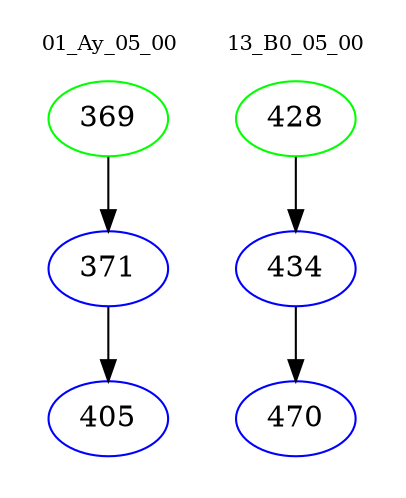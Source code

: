 digraph{
subgraph cluster_0 {
color = white
label = "01_Ay_05_00";
fontsize=10;
T0_369 [label="369", color="green"]
T0_369 -> T0_371 [color="black"]
T0_371 [label="371", color="blue"]
T0_371 -> T0_405 [color="black"]
T0_405 [label="405", color="blue"]
}
subgraph cluster_1 {
color = white
label = "13_B0_05_00";
fontsize=10;
T1_428 [label="428", color="green"]
T1_428 -> T1_434 [color="black"]
T1_434 [label="434", color="blue"]
T1_434 -> T1_470 [color="black"]
T1_470 [label="470", color="blue"]
}
}
